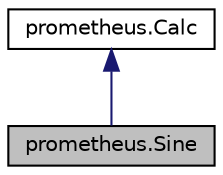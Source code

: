 digraph "prometheus.Sine"
{
  edge [fontname="Helvetica",fontsize="10",labelfontname="Helvetica",labelfontsize="10"];
  node [fontname="Helvetica",fontsize="10",shape=record];
  Node1 [label="prometheus.Sine",height=0.2,width=0.4,color="black", fillcolor="grey75", style="filled", fontcolor="black"];
  Node2 -> Node1 [dir="back",color="midnightblue",fontsize="10",style="solid"];
  Node2 [label="prometheus.Calc",height=0.2,width=0.4,color="black", fillcolor="white", style="filled",URL="$classprometheus_1_1_calc.html"];
}
